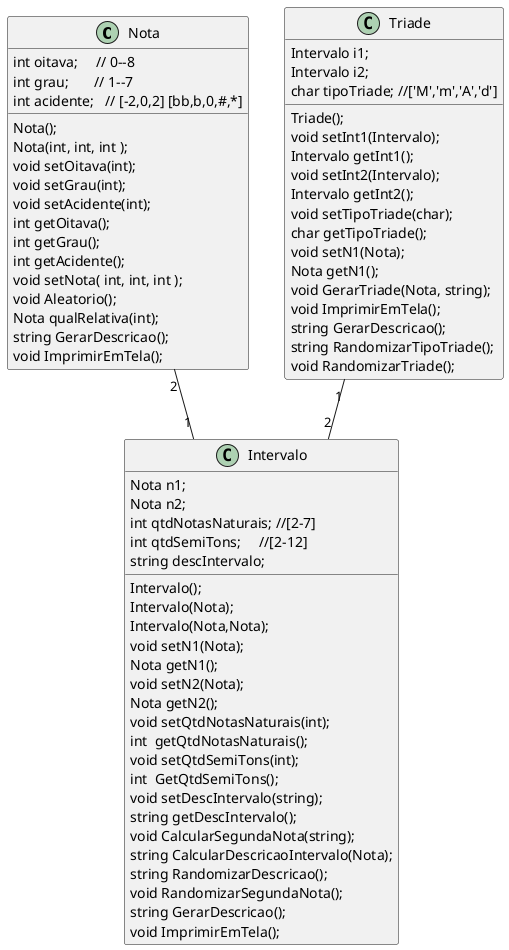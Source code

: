@startuml

Nota "2"--"1" Intervalo 
Triade "1" -- "2" Intervalo

class Nota {
    Nota(); 
    Nota(int, int, int ); 
    void setOitava(int);
    void setGrau(int);
    void setAcidente(int);
    int getOitava();
    int getGrau();
    int getAcidente();
    void setNota( int, int, int ); 
    void Aleatorio();
    Nota qualRelativa(int);
    string GerarDescricao();
    void ImprimirEmTela();
    int oitava;     // 0--8 
    int grau;       // 1--7 
    int acidente;   // [-2,0,2] [bb,b,0,#,*]
}

class Intervalo {
    Intervalo();
    Intervalo(Nota);
    Intervalo(Nota,Nota);
    void setN1(Nota);
    Nota getN1();
    void setN2(Nota);
    Nota getN2();
    void setQtdNotasNaturais(int);
    int  getQtdNotasNaturais();
    void setQtdSemiTons(int);
    int  GetQtdSemiTons();
    void setDescIntervalo(string);
    string getDescIntervalo();
    void CalcularSegundaNota(string); 
    string CalcularDescricaoIntervalo(Nota);
    string RandomizarDescricao();
    void RandomizarSegundaNota();
    string GerarDescricao();
    void ImprimirEmTela();
    Nota n1;
    Nota n2;
    int qtdNotasNaturais; //[2-7]
    int qtdSemiTons;     //[2-12]
    string descIntervalo; 
}

class Triade{
    Triade();
    void setInt1(Intervalo);
    Intervalo getInt1();
    void setInt2(Intervalo);
    Intervalo getInt2();
    void setTipoTriade(char);
    char getTipoTriade();
    void setN1(Nota);
    Nota getN1();
    void GerarTriade(Nota, string);
    void ImprimirEmTela();
    string GerarDescricao();
    string RandomizarTipoTriade();
    void RandomizarTriade();
    Intervalo i1;
    Intervalo i2;
    char tipoTriade; //['M','m','A','d']
}

@enduml
